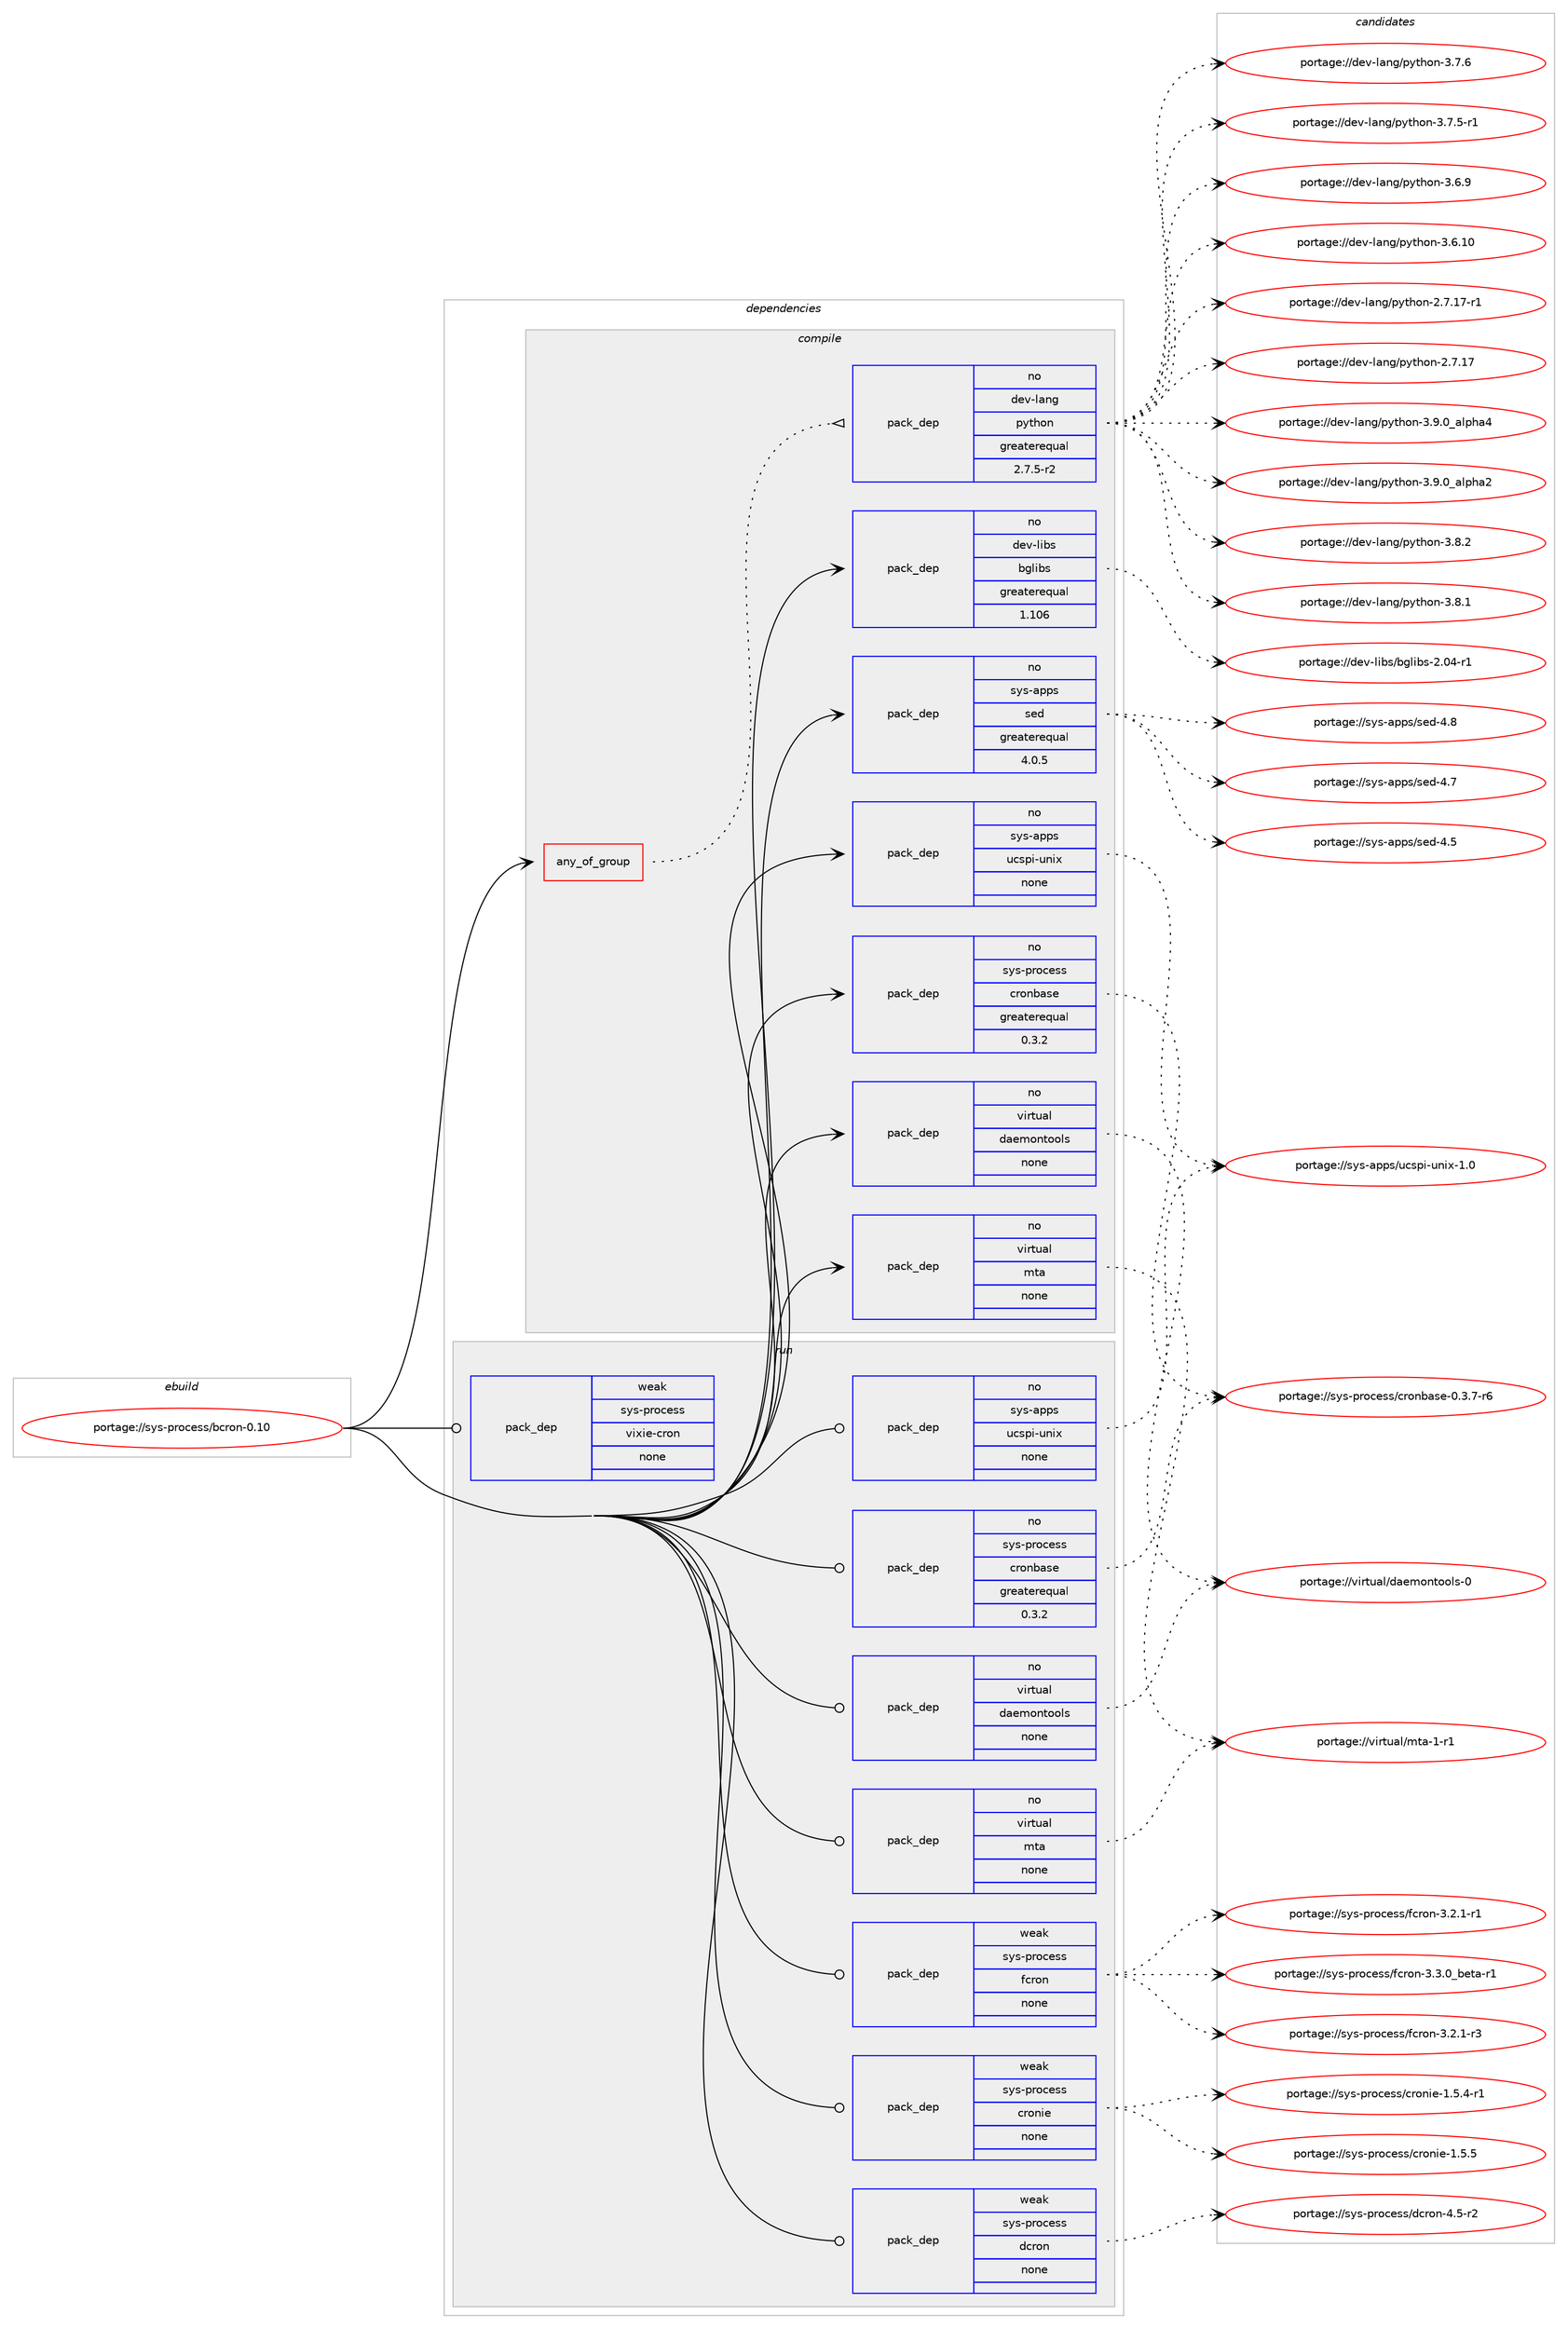digraph prolog {

# *************
# Graph options
# *************

newrank=true;
concentrate=true;
compound=true;
graph [rankdir=LR,fontname=Helvetica,fontsize=10,ranksep=1.5];#, ranksep=2.5, nodesep=0.2];
edge  [arrowhead=vee];
node  [fontname=Helvetica,fontsize=10];

# **********
# The ebuild
# **********

subgraph cluster_leftcol {
color=gray;
rank=same;
label=<<i>ebuild</i>>;
id [label="portage://sys-process/bcron-0.10", color=red, width=4, href="../sys-process/bcron-0.10.svg"];
}

# ****************
# The dependencies
# ****************

subgraph cluster_midcol {
color=gray;
label=<<i>dependencies</i>>;
subgraph cluster_compile {
fillcolor="#eeeeee";
style=filled;
label=<<i>compile</i>>;
subgraph any644 {
dependency24947 [label=<<TABLE BORDER="0" CELLBORDER="1" CELLSPACING="0" CELLPADDING="4"><TR><TD CELLPADDING="10">any_of_group</TD></TR></TABLE>>, shape=none, color=red];subgraph pack20271 {
dependency24948 [label=<<TABLE BORDER="0" CELLBORDER="1" CELLSPACING="0" CELLPADDING="4" WIDTH="220"><TR><TD ROWSPAN="6" CELLPADDING="30">pack_dep</TD></TR><TR><TD WIDTH="110">no</TD></TR><TR><TD>dev-lang</TD></TR><TR><TD>python</TD></TR><TR><TD>greaterequal</TD></TR><TR><TD>2.7.5-r2</TD></TR></TABLE>>, shape=none, color=blue];
}
dependency24947:e -> dependency24948:w [weight=20,style="dotted",arrowhead="oinv"];
}
id:e -> dependency24947:w [weight=20,style="solid",arrowhead="vee"];
subgraph pack20272 {
dependency24949 [label=<<TABLE BORDER="0" CELLBORDER="1" CELLSPACING="0" CELLPADDING="4" WIDTH="220"><TR><TD ROWSPAN="6" CELLPADDING="30">pack_dep</TD></TR><TR><TD WIDTH="110">no</TD></TR><TR><TD>dev-libs</TD></TR><TR><TD>bglibs</TD></TR><TR><TD>greaterequal</TD></TR><TR><TD>1.106</TD></TR></TABLE>>, shape=none, color=blue];
}
id:e -> dependency24949:w [weight=20,style="solid",arrowhead="vee"];
subgraph pack20273 {
dependency24950 [label=<<TABLE BORDER="0" CELLBORDER="1" CELLSPACING="0" CELLPADDING="4" WIDTH="220"><TR><TD ROWSPAN="6" CELLPADDING="30">pack_dep</TD></TR><TR><TD WIDTH="110">no</TD></TR><TR><TD>sys-apps</TD></TR><TR><TD>sed</TD></TR><TR><TD>greaterequal</TD></TR><TR><TD>4.0.5</TD></TR></TABLE>>, shape=none, color=blue];
}
id:e -> dependency24950:w [weight=20,style="solid",arrowhead="vee"];
subgraph pack20274 {
dependency24951 [label=<<TABLE BORDER="0" CELLBORDER="1" CELLSPACING="0" CELLPADDING="4" WIDTH="220"><TR><TD ROWSPAN="6" CELLPADDING="30">pack_dep</TD></TR><TR><TD WIDTH="110">no</TD></TR><TR><TD>sys-apps</TD></TR><TR><TD>ucspi-unix</TD></TR><TR><TD>none</TD></TR><TR><TD></TD></TR></TABLE>>, shape=none, color=blue];
}
id:e -> dependency24951:w [weight=20,style="solid",arrowhead="vee"];
subgraph pack20275 {
dependency24952 [label=<<TABLE BORDER="0" CELLBORDER="1" CELLSPACING="0" CELLPADDING="4" WIDTH="220"><TR><TD ROWSPAN="6" CELLPADDING="30">pack_dep</TD></TR><TR><TD WIDTH="110">no</TD></TR><TR><TD>sys-process</TD></TR><TR><TD>cronbase</TD></TR><TR><TD>greaterequal</TD></TR><TR><TD>0.3.2</TD></TR></TABLE>>, shape=none, color=blue];
}
id:e -> dependency24952:w [weight=20,style="solid",arrowhead="vee"];
subgraph pack20276 {
dependency24953 [label=<<TABLE BORDER="0" CELLBORDER="1" CELLSPACING="0" CELLPADDING="4" WIDTH="220"><TR><TD ROWSPAN="6" CELLPADDING="30">pack_dep</TD></TR><TR><TD WIDTH="110">no</TD></TR><TR><TD>virtual</TD></TR><TR><TD>daemontools</TD></TR><TR><TD>none</TD></TR><TR><TD></TD></TR></TABLE>>, shape=none, color=blue];
}
id:e -> dependency24953:w [weight=20,style="solid",arrowhead="vee"];
subgraph pack20277 {
dependency24954 [label=<<TABLE BORDER="0" CELLBORDER="1" CELLSPACING="0" CELLPADDING="4" WIDTH="220"><TR><TD ROWSPAN="6" CELLPADDING="30">pack_dep</TD></TR><TR><TD WIDTH="110">no</TD></TR><TR><TD>virtual</TD></TR><TR><TD>mta</TD></TR><TR><TD>none</TD></TR><TR><TD></TD></TR></TABLE>>, shape=none, color=blue];
}
id:e -> dependency24954:w [weight=20,style="solid",arrowhead="vee"];
}
subgraph cluster_compileandrun {
fillcolor="#eeeeee";
style=filled;
label=<<i>compile and run</i>>;
}
subgraph cluster_run {
fillcolor="#eeeeee";
style=filled;
label=<<i>run</i>>;
subgraph pack20278 {
dependency24955 [label=<<TABLE BORDER="0" CELLBORDER="1" CELLSPACING="0" CELLPADDING="4" WIDTH="220"><TR><TD ROWSPAN="6" CELLPADDING="30">pack_dep</TD></TR><TR><TD WIDTH="110">no</TD></TR><TR><TD>sys-apps</TD></TR><TR><TD>ucspi-unix</TD></TR><TR><TD>none</TD></TR><TR><TD></TD></TR></TABLE>>, shape=none, color=blue];
}
id:e -> dependency24955:w [weight=20,style="solid",arrowhead="odot"];
subgraph pack20279 {
dependency24956 [label=<<TABLE BORDER="0" CELLBORDER="1" CELLSPACING="0" CELLPADDING="4" WIDTH="220"><TR><TD ROWSPAN="6" CELLPADDING="30">pack_dep</TD></TR><TR><TD WIDTH="110">no</TD></TR><TR><TD>sys-process</TD></TR><TR><TD>cronbase</TD></TR><TR><TD>greaterequal</TD></TR><TR><TD>0.3.2</TD></TR></TABLE>>, shape=none, color=blue];
}
id:e -> dependency24956:w [weight=20,style="solid",arrowhead="odot"];
subgraph pack20280 {
dependency24957 [label=<<TABLE BORDER="0" CELLBORDER="1" CELLSPACING="0" CELLPADDING="4" WIDTH="220"><TR><TD ROWSPAN="6" CELLPADDING="30">pack_dep</TD></TR><TR><TD WIDTH="110">no</TD></TR><TR><TD>virtual</TD></TR><TR><TD>daemontools</TD></TR><TR><TD>none</TD></TR><TR><TD></TD></TR></TABLE>>, shape=none, color=blue];
}
id:e -> dependency24957:w [weight=20,style="solid",arrowhead="odot"];
subgraph pack20281 {
dependency24958 [label=<<TABLE BORDER="0" CELLBORDER="1" CELLSPACING="0" CELLPADDING="4" WIDTH="220"><TR><TD ROWSPAN="6" CELLPADDING="30">pack_dep</TD></TR><TR><TD WIDTH="110">no</TD></TR><TR><TD>virtual</TD></TR><TR><TD>mta</TD></TR><TR><TD>none</TD></TR><TR><TD></TD></TR></TABLE>>, shape=none, color=blue];
}
id:e -> dependency24958:w [weight=20,style="solid",arrowhead="odot"];
subgraph pack20282 {
dependency24959 [label=<<TABLE BORDER="0" CELLBORDER="1" CELLSPACING="0" CELLPADDING="4" WIDTH="220"><TR><TD ROWSPAN="6" CELLPADDING="30">pack_dep</TD></TR><TR><TD WIDTH="110">weak</TD></TR><TR><TD>sys-process</TD></TR><TR><TD>cronie</TD></TR><TR><TD>none</TD></TR><TR><TD></TD></TR></TABLE>>, shape=none, color=blue];
}
id:e -> dependency24959:w [weight=20,style="solid",arrowhead="odot"];
subgraph pack20283 {
dependency24960 [label=<<TABLE BORDER="0" CELLBORDER="1" CELLSPACING="0" CELLPADDING="4" WIDTH="220"><TR><TD ROWSPAN="6" CELLPADDING="30">pack_dep</TD></TR><TR><TD WIDTH="110">weak</TD></TR><TR><TD>sys-process</TD></TR><TR><TD>dcron</TD></TR><TR><TD>none</TD></TR><TR><TD></TD></TR></TABLE>>, shape=none, color=blue];
}
id:e -> dependency24960:w [weight=20,style="solid",arrowhead="odot"];
subgraph pack20284 {
dependency24961 [label=<<TABLE BORDER="0" CELLBORDER="1" CELLSPACING="0" CELLPADDING="4" WIDTH="220"><TR><TD ROWSPAN="6" CELLPADDING="30">pack_dep</TD></TR><TR><TD WIDTH="110">weak</TD></TR><TR><TD>sys-process</TD></TR><TR><TD>fcron</TD></TR><TR><TD>none</TD></TR><TR><TD></TD></TR></TABLE>>, shape=none, color=blue];
}
id:e -> dependency24961:w [weight=20,style="solid",arrowhead="odot"];
subgraph pack20285 {
dependency24962 [label=<<TABLE BORDER="0" CELLBORDER="1" CELLSPACING="0" CELLPADDING="4" WIDTH="220"><TR><TD ROWSPAN="6" CELLPADDING="30">pack_dep</TD></TR><TR><TD WIDTH="110">weak</TD></TR><TR><TD>sys-process</TD></TR><TR><TD>vixie-cron</TD></TR><TR><TD>none</TD></TR><TR><TD></TD></TR></TABLE>>, shape=none, color=blue];
}
id:e -> dependency24962:w [weight=20,style="solid",arrowhead="odot"];
}
}

# **************
# The candidates
# **************

subgraph cluster_choices {
rank=same;
color=gray;
label=<<i>candidates</i>>;

subgraph choice20271 {
color=black;
nodesep=1;
choice10010111845108971101034711212111610411111045514657464895971081121049752 [label="portage://dev-lang/python-3.9.0_alpha4", color=red, width=4,href="../dev-lang/python-3.9.0_alpha4.svg"];
choice10010111845108971101034711212111610411111045514657464895971081121049750 [label="portage://dev-lang/python-3.9.0_alpha2", color=red, width=4,href="../dev-lang/python-3.9.0_alpha2.svg"];
choice100101118451089711010347112121116104111110455146564650 [label="portage://dev-lang/python-3.8.2", color=red, width=4,href="../dev-lang/python-3.8.2.svg"];
choice100101118451089711010347112121116104111110455146564649 [label="portage://dev-lang/python-3.8.1", color=red, width=4,href="../dev-lang/python-3.8.1.svg"];
choice100101118451089711010347112121116104111110455146554654 [label="portage://dev-lang/python-3.7.6", color=red, width=4,href="../dev-lang/python-3.7.6.svg"];
choice1001011184510897110103471121211161041111104551465546534511449 [label="portage://dev-lang/python-3.7.5-r1", color=red, width=4,href="../dev-lang/python-3.7.5-r1.svg"];
choice100101118451089711010347112121116104111110455146544657 [label="portage://dev-lang/python-3.6.9", color=red, width=4,href="../dev-lang/python-3.6.9.svg"];
choice10010111845108971101034711212111610411111045514654464948 [label="portage://dev-lang/python-3.6.10", color=red, width=4,href="../dev-lang/python-3.6.10.svg"];
choice100101118451089711010347112121116104111110455046554649554511449 [label="portage://dev-lang/python-2.7.17-r1", color=red, width=4,href="../dev-lang/python-2.7.17-r1.svg"];
choice10010111845108971101034711212111610411111045504655464955 [label="portage://dev-lang/python-2.7.17", color=red, width=4,href="../dev-lang/python-2.7.17.svg"];
dependency24948:e -> choice10010111845108971101034711212111610411111045514657464895971081121049752:w [style=dotted,weight="100"];
dependency24948:e -> choice10010111845108971101034711212111610411111045514657464895971081121049750:w [style=dotted,weight="100"];
dependency24948:e -> choice100101118451089711010347112121116104111110455146564650:w [style=dotted,weight="100"];
dependency24948:e -> choice100101118451089711010347112121116104111110455146564649:w [style=dotted,weight="100"];
dependency24948:e -> choice100101118451089711010347112121116104111110455146554654:w [style=dotted,weight="100"];
dependency24948:e -> choice1001011184510897110103471121211161041111104551465546534511449:w [style=dotted,weight="100"];
dependency24948:e -> choice100101118451089711010347112121116104111110455146544657:w [style=dotted,weight="100"];
dependency24948:e -> choice10010111845108971101034711212111610411111045514654464948:w [style=dotted,weight="100"];
dependency24948:e -> choice100101118451089711010347112121116104111110455046554649554511449:w [style=dotted,weight="100"];
dependency24948:e -> choice10010111845108971101034711212111610411111045504655464955:w [style=dotted,weight="100"];
}
subgraph choice20272 {
color=black;
nodesep=1;
choice100101118451081059811547981031081059811545504648524511449 [label="portage://dev-libs/bglibs-2.04-r1", color=red, width=4,href="../dev-libs/bglibs-2.04-r1.svg"];
dependency24949:e -> choice100101118451081059811547981031081059811545504648524511449:w [style=dotted,weight="100"];
}
subgraph choice20273 {
color=black;
nodesep=1;
choice11512111545971121121154711510110045524656 [label="portage://sys-apps/sed-4.8", color=red, width=4,href="../sys-apps/sed-4.8.svg"];
choice11512111545971121121154711510110045524655 [label="portage://sys-apps/sed-4.7", color=red, width=4,href="../sys-apps/sed-4.7.svg"];
choice11512111545971121121154711510110045524653 [label="portage://sys-apps/sed-4.5", color=red, width=4,href="../sys-apps/sed-4.5.svg"];
dependency24950:e -> choice11512111545971121121154711510110045524656:w [style=dotted,weight="100"];
dependency24950:e -> choice11512111545971121121154711510110045524655:w [style=dotted,weight="100"];
dependency24950:e -> choice11512111545971121121154711510110045524653:w [style=dotted,weight="100"];
}
subgraph choice20274 {
color=black;
nodesep=1;
choice115121115459711211211547117991151121054511711010512045494648 [label="portage://sys-apps/ucspi-unix-1.0", color=red, width=4,href="../sys-apps/ucspi-unix-1.0.svg"];
dependency24951:e -> choice115121115459711211211547117991151121054511711010512045494648:w [style=dotted,weight="100"];
}
subgraph choice20275 {
color=black;
nodesep=1;
choice1151211154511211411199101115115479911411111098971151014548465146554511454 [label="portage://sys-process/cronbase-0.3.7-r6", color=red, width=4,href="../sys-process/cronbase-0.3.7-r6.svg"];
dependency24952:e -> choice1151211154511211411199101115115479911411111098971151014548465146554511454:w [style=dotted,weight="100"];
}
subgraph choice20276 {
color=black;
nodesep=1;
choice1181051141161179710847100971011091111101161111111081154548 [label="portage://virtual/daemontools-0", color=red, width=4,href="../virtual/daemontools-0.svg"];
dependency24953:e -> choice1181051141161179710847100971011091111101161111111081154548:w [style=dotted,weight="100"];
}
subgraph choice20277 {
color=black;
nodesep=1;
choice11810511411611797108471091169745494511449 [label="portage://virtual/mta-1-r1", color=red, width=4,href="../virtual/mta-1-r1.svg"];
dependency24954:e -> choice11810511411611797108471091169745494511449:w [style=dotted,weight="100"];
}
subgraph choice20278 {
color=black;
nodesep=1;
choice115121115459711211211547117991151121054511711010512045494648 [label="portage://sys-apps/ucspi-unix-1.0", color=red, width=4,href="../sys-apps/ucspi-unix-1.0.svg"];
dependency24955:e -> choice115121115459711211211547117991151121054511711010512045494648:w [style=dotted,weight="100"];
}
subgraph choice20279 {
color=black;
nodesep=1;
choice1151211154511211411199101115115479911411111098971151014548465146554511454 [label="portage://sys-process/cronbase-0.3.7-r6", color=red, width=4,href="../sys-process/cronbase-0.3.7-r6.svg"];
dependency24956:e -> choice1151211154511211411199101115115479911411111098971151014548465146554511454:w [style=dotted,weight="100"];
}
subgraph choice20280 {
color=black;
nodesep=1;
choice1181051141161179710847100971011091111101161111111081154548 [label="portage://virtual/daemontools-0", color=red, width=4,href="../virtual/daemontools-0.svg"];
dependency24957:e -> choice1181051141161179710847100971011091111101161111111081154548:w [style=dotted,weight="100"];
}
subgraph choice20281 {
color=black;
nodesep=1;
choice11810511411611797108471091169745494511449 [label="portage://virtual/mta-1-r1", color=red, width=4,href="../virtual/mta-1-r1.svg"];
dependency24958:e -> choice11810511411611797108471091169745494511449:w [style=dotted,weight="100"];
}
subgraph choice20282 {
color=black;
nodesep=1;
choice11512111545112114111991011151154799114111110105101454946534653 [label="portage://sys-process/cronie-1.5.5", color=red, width=4,href="../sys-process/cronie-1.5.5.svg"];
choice115121115451121141119910111511547991141111101051014549465346524511449 [label="portage://sys-process/cronie-1.5.4-r1", color=red, width=4,href="../sys-process/cronie-1.5.4-r1.svg"];
dependency24959:e -> choice11512111545112114111991011151154799114111110105101454946534653:w [style=dotted,weight="100"];
dependency24959:e -> choice115121115451121141119910111511547991141111101051014549465346524511449:w [style=dotted,weight="100"];
}
subgraph choice20283 {
color=black;
nodesep=1;
choice11512111545112114111991011151154710099114111110455246534511450 [label="portage://sys-process/dcron-4.5-r2", color=red, width=4,href="../sys-process/dcron-4.5-r2.svg"];
dependency24960:e -> choice11512111545112114111991011151154710099114111110455246534511450:w [style=dotted,weight="100"];
}
subgraph choice20284 {
color=black;
nodesep=1;
choice115121115451121141119910111511547102991141111104551465146489598101116974511449 [label="portage://sys-process/fcron-3.3.0_beta-r1", color=red, width=4,href="../sys-process/fcron-3.3.0_beta-r1.svg"];
choice115121115451121141119910111511547102991141111104551465046494511451 [label="portage://sys-process/fcron-3.2.1-r3", color=red, width=4,href="../sys-process/fcron-3.2.1-r3.svg"];
choice115121115451121141119910111511547102991141111104551465046494511449 [label="portage://sys-process/fcron-3.2.1-r1", color=red, width=4,href="../sys-process/fcron-3.2.1-r1.svg"];
dependency24961:e -> choice115121115451121141119910111511547102991141111104551465146489598101116974511449:w [style=dotted,weight="100"];
dependency24961:e -> choice115121115451121141119910111511547102991141111104551465046494511451:w [style=dotted,weight="100"];
dependency24961:e -> choice115121115451121141119910111511547102991141111104551465046494511449:w [style=dotted,weight="100"];
}
subgraph choice20285 {
color=black;
nodesep=1;
}
}

}
